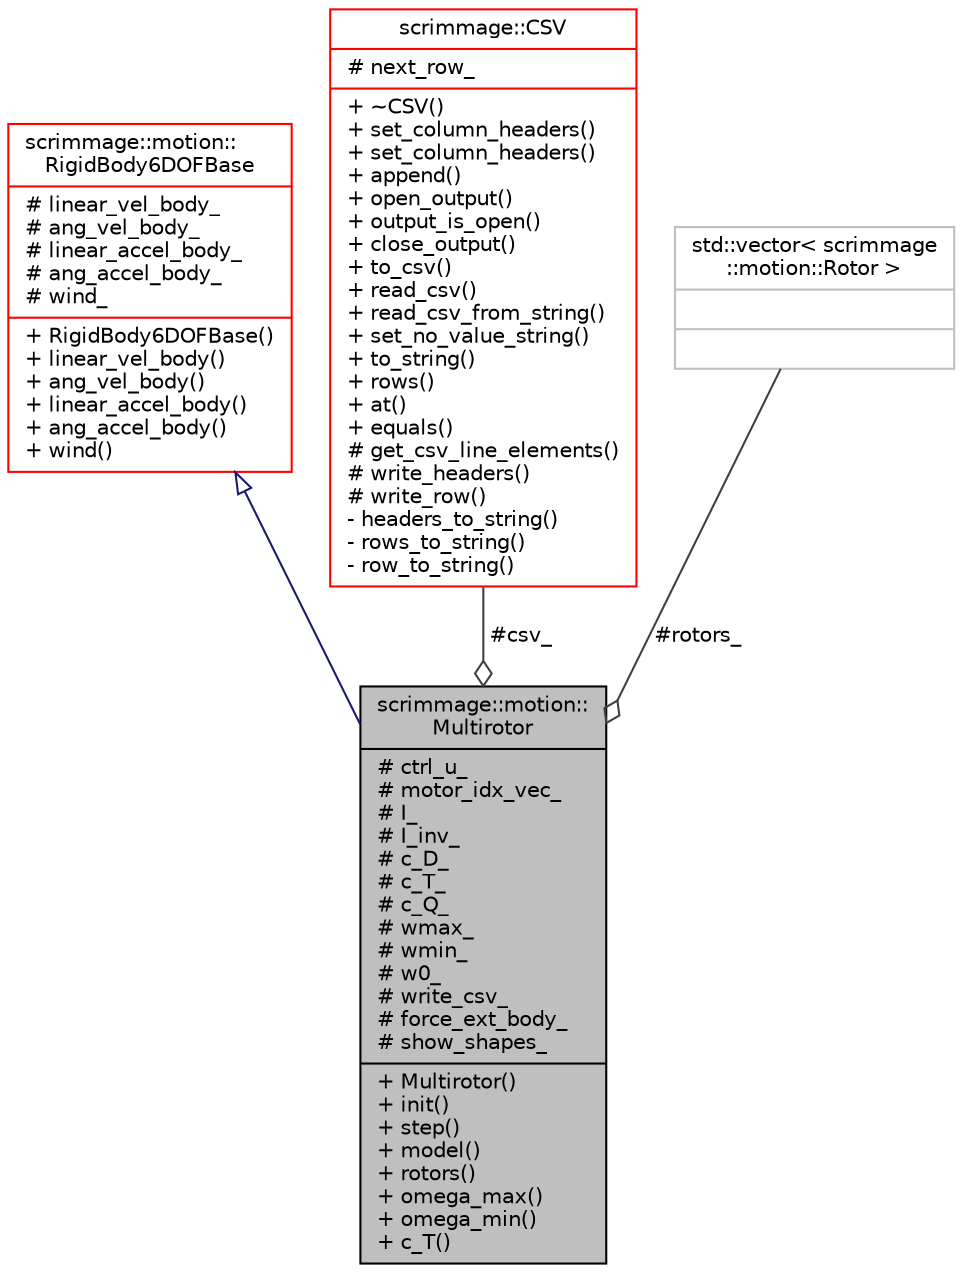 digraph "scrimmage::motion::Multirotor"
{
 // LATEX_PDF_SIZE
  edge [fontname="Helvetica",fontsize="10",labelfontname="Helvetica",labelfontsize="10"];
  node [fontname="Helvetica",fontsize="10",shape=record];
  Node1 [label="{scrimmage::motion::\lMultirotor\n|# ctrl_u_\l# motor_idx_vec_\l# I_\l# I_inv_\l# c_D_\l# c_T_\l# c_Q_\l# wmax_\l# wmin_\l# w0_\l# write_csv_\l# force_ext_body_\l# show_shapes_\l|+ Multirotor()\l+ init()\l+ step()\l+ model()\l+ rotors()\l+ omega_max()\l+ omega_min()\l+ c_T()\l}",height=0.2,width=0.4,color="black", fillcolor="grey75", style="filled", fontcolor="black",tooltip=" "];
  Node2 -> Node1 [dir="back",color="midnightblue",fontsize="10",style="solid",arrowtail="onormal",fontname="Helvetica"];
  Node2 [label="{scrimmage::motion::\lRigidBody6DOFBase\n|# linear_vel_body_\l# ang_vel_body_\l# linear_accel_body_\l# ang_accel_body_\l# wind_\l|+ RigidBody6DOFBase()\l+ linear_vel_body()\l+ ang_vel_body()\l+ linear_accel_body()\l+ ang_accel_body()\l+ wind()\l}",height=0.2,width=0.4,color="red", fillcolor="white", style="filled",URL="$classscrimmage_1_1motion_1_1RigidBody6DOFBase.html",tooltip=" "];
  Node93 -> Node1 [color="grey25",fontsize="10",style="solid",label=" #csv_" ,arrowhead="odiamond",fontname="Helvetica"];
  Node93 [label="{scrimmage::CSV\n|# next_row_\l|+ ~CSV()\l+ set_column_headers()\l+ set_column_headers()\l+ append()\l+ open_output()\l+ output_is_open()\l+ close_output()\l+ to_csv()\l+ read_csv()\l+ read_csv_from_string()\l+ set_no_value_string()\l+ to_string()\l+ rows()\l+ at()\l+ equals()\l# get_csv_line_elements()\l# write_headers()\l# write_row()\l- headers_to_string()\l- rows_to_string()\l- row_to_string()\l}",height=0.2,width=0.4,color="red", fillcolor="white", style="filled",URL="$classscrimmage_1_1CSV.html",tooltip=" "];
  Node95 -> Node1 [color="grey25",fontsize="10",style="solid",label=" #rotors_" ,arrowhead="odiamond",fontname="Helvetica"];
  Node95 [label="{std::vector\< scrimmage\l::motion::Rotor \>\n||}",height=0.2,width=0.4,color="grey75", fillcolor="white", style="filled",tooltip=" "];
}
